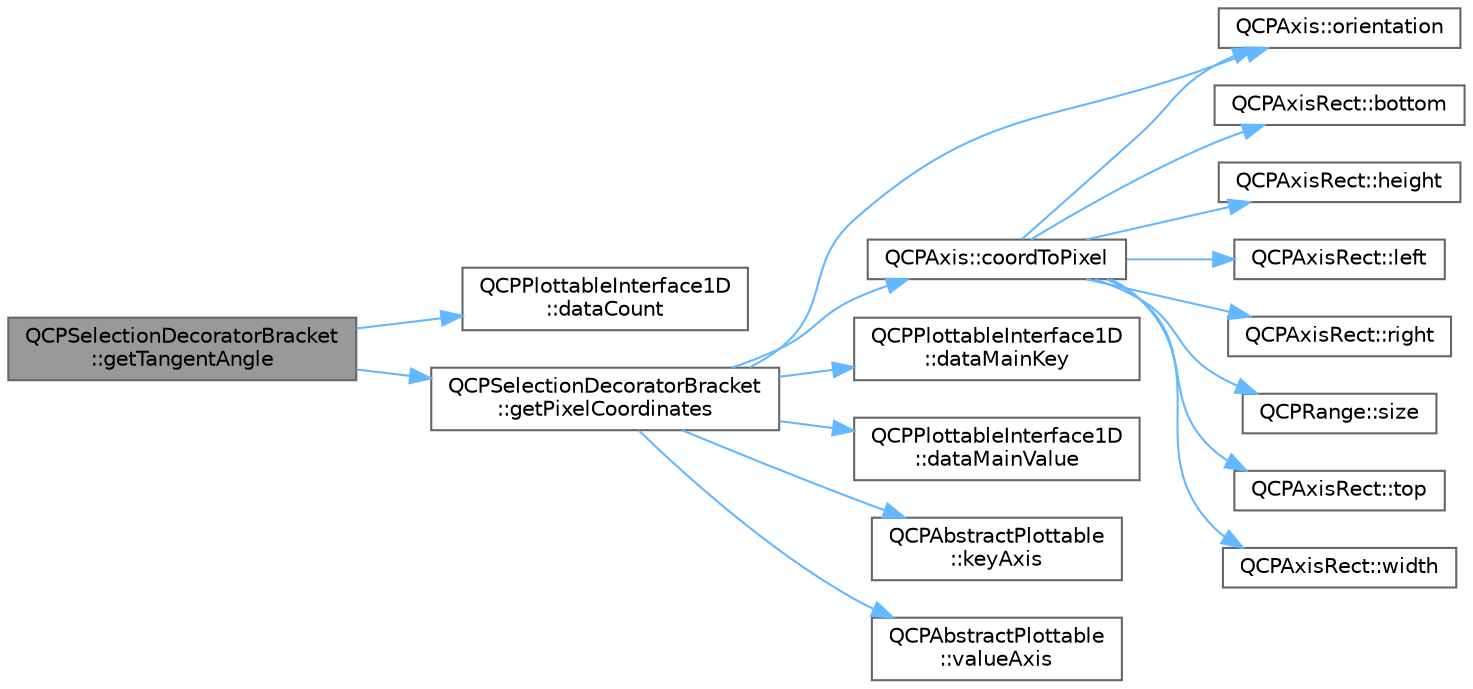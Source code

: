 digraph "QCPSelectionDecoratorBracket::getTangentAngle"
{
 // LATEX_PDF_SIZE
  bgcolor="transparent";
  edge [fontname=Helvetica,fontsize=10,labelfontname=Helvetica,labelfontsize=10];
  node [fontname=Helvetica,fontsize=10,shape=box,height=0.2,width=0.4];
  rankdir="LR";
  Node1 [label="QCPSelectionDecoratorBracket\l::getTangentAngle",height=0.2,width=0.4,color="gray40", fillcolor="grey60", style="filled", fontcolor="black",tooltip=" "];
  Node1 -> Node2 [color="steelblue1",style="solid"];
  Node2 [label="QCPPlottableInterface1D\l::dataCount",height=0.2,width=0.4,color="grey40", fillcolor="white", style="filled",URL="$class_q_c_p_plottable_interface1_d.html#a058a22c770ef4d5a0e878a7f02183da9",tooltip=" "];
  Node1 -> Node3 [color="steelblue1",style="solid"];
  Node3 [label="QCPSelectionDecoratorBracket\l::getPixelCoordinates",height=0.2,width=0.4,color="grey40", fillcolor="white", style="filled",URL="$class_q_c_p_selection_decorator_bracket.html#a9925ed667e8a645fcb9949bd02ee4a19",tooltip=" "];
  Node3 -> Node4 [color="steelblue1",style="solid"];
  Node4 [label="QCPAxis::coordToPixel",height=0.2,width=0.4,color="grey40", fillcolor="white", style="filled",URL="$class_q_c_p_axis.html#af15d1b3a7f7e9b53d759d3ccff1fe4b4",tooltip=" "];
  Node4 -> Node5 [color="steelblue1",style="solid"];
  Node5 [label="QCPAxisRect::bottom",height=0.2,width=0.4,color="grey40", fillcolor="white", style="filled",URL="$class_q_c_p_axis_rect.html#acefdf1abaa8a8ab681e906cc2be9581e",tooltip=" "];
  Node4 -> Node6 [color="steelblue1",style="solid"];
  Node6 [label="QCPAxisRect::height",height=0.2,width=0.4,color="grey40", fillcolor="white", style="filled",URL="$class_q_c_p_axis_rect.html#acc4377809e79d9a089ab790f39429b0d",tooltip=" "];
  Node4 -> Node7 [color="steelblue1",style="solid"];
  Node7 [label="QCPAxisRect::left",height=0.2,width=0.4,color="grey40", fillcolor="white", style="filled",URL="$class_q_c_p_axis_rect.html#afb4a3de02046b20b9310bdb8fca781c3",tooltip=" "];
  Node4 -> Node8 [color="steelblue1",style="solid"];
  Node8 [label="QCPAxis::orientation",height=0.2,width=0.4,color="grey40", fillcolor="white", style="filled",URL="$class_q_c_p_axis.html#ab988ef4538e2655bb77bd138189cd42e",tooltip=" "];
  Node4 -> Node9 [color="steelblue1",style="solid"];
  Node9 [label="QCPAxisRect::right",height=0.2,width=0.4,color="grey40", fillcolor="white", style="filled",URL="$class_q_c_p_axis_rect.html#a3f819d4a1b2193723d1fdafc573eea10",tooltip=" "];
  Node4 -> Node10 [color="steelblue1",style="solid"];
  Node10 [label="QCPRange::size",height=0.2,width=0.4,color="grey40", fillcolor="white", style="filled",URL="$class_q_c_p_range.html#a62326e7cc4316b96df6a60813230e63f",tooltip=" "];
  Node4 -> Node11 [color="steelblue1",style="solid"];
  Node11 [label="QCPAxisRect::top",height=0.2,width=0.4,color="grey40", fillcolor="white", style="filled",URL="$class_q_c_p_axis_rect.html#a45dbad181cbb9f09d068dbb76c817c95",tooltip=" "];
  Node4 -> Node12 [color="steelblue1",style="solid"];
  Node12 [label="QCPAxisRect::width",height=0.2,width=0.4,color="grey40", fillcolor="white", style="filled",URL="$class_q_c_p_axis_rect.html#a204645398a4f9d0b0189385c7c2cfb91",tooltip=" "];
  Node3 -> Node13 [color="steelblue1",style="solid"];
  Node13 [label="QCPPlottableInterface1D\l::dataMainKey",height=0.2,width=0.4,color="grey40", fillcolor="white", style="filled",URL="$class_q_c_p_plottable_interface1_d.html#a2bd60daaac046945fead558cbd83cf73",tooltip=" "];
  Node3 -> Node14 [color="steelblue1",style="solid"];
  Node14 [label="QCPPlottableInterface1D\l::dataMainValue",height=0.2,width=0.4,color="grey40", fillcolor="white", style="filled",URL="$class_q_c_p_plottable_interface1_d.html#af6330919e8023277d08c958a6074fc76",tooltip=" "];
  Node3 -> Node15 [color="steelblue1",style="solid"];
  Node15 [label="QCPAbstractPlottable\l::keyAxis",height=0.2,width=0.4,color="grey40", fillcolor="white", style="filled",URL="$class_q_c_p_abstract_plottable.html#aa6f25b97ee99988fe352f17cb9ed962b",tooltip=" "];
  Node3 -> Node8 [color="steelblue1",style="solid"];
  Node3 -> Node16 [color="steelblue1",style="solid"];
  Node16 [label="QCPAbstractPlottable\l::valueAxis",height=0.2,width=0.4,color="grey40", fillcolor="white", style="filled",URL="$class_q_c_p_abstract_plottable.html#a842b3831660d3e33b73863fd133889dd",tooltip=" "];
}
